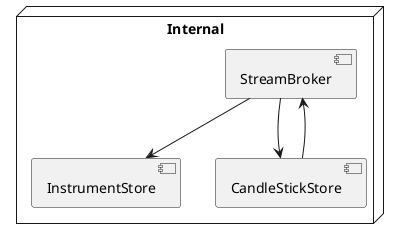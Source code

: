 @startuml
node "Internal" {
[StreamBroker] --> [InstrumentStore]
[StreamBroker] --> [CandleStickStore]
[StreamBroker] <-- [CandleStickStore]
}
@enduml